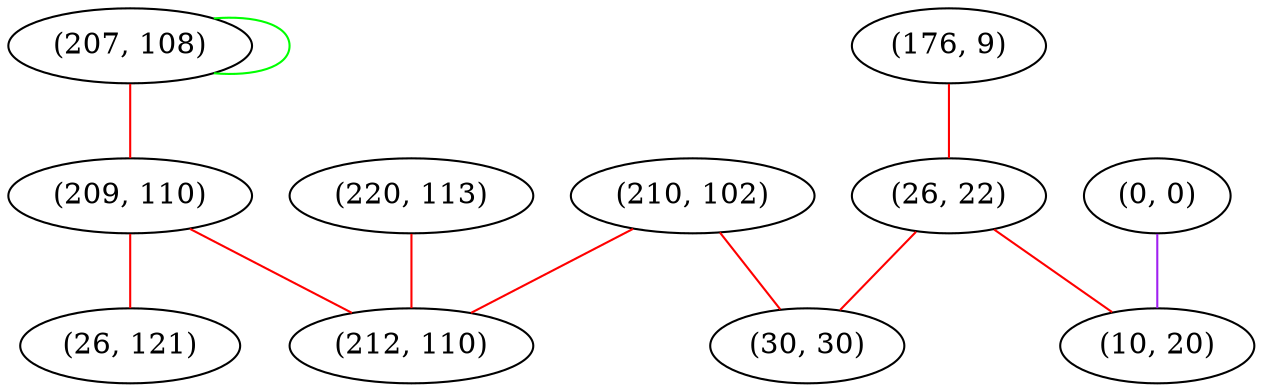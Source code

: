 graph "" {
"(207, 108)";
"(0, 0)";
"(220, 113)";
"(176, 9)";
"(26, 22)";
"(210, 102)";
"(10, 20)";
"(30, 30)";
"(209, 110)";
"(212, 110)";
"(26, 121)";
"(207, 108)" -- "(207, 108)"  [color=green, key=0, weight=2];
"(207, 108)" -- "(209, 110)"  [color=red, key=0, weight=1];
"(0, 0)" -- "(10, 20)"  [color=purple, key=0, weight=4];
"(220, 113)" -- "(212, 110)"  [color=red, key=0, weight=1];
"(176, 9)" -- "(26, 22)"  [color=red, key=0, weight=1];
"(26, 22)" -- "(10, 20)"  [color=red, key=0, weight=1];
"(26, 22)" -- "(30, 30)"  [color=red, key=0, weight=1];
"(210, 102)" -- "(212, 110)"  [color=red, key=0, weight=1];
"(210, 102)" -- "(30, 30)"  [color=red, key=0, weight=1];
"(209, 110)" -- "(212, 110)"  [color=red, key=0, weight=1];
"(209, 110)" -- "(26, 121)"  [color=red, key=0, weight=1];
}
